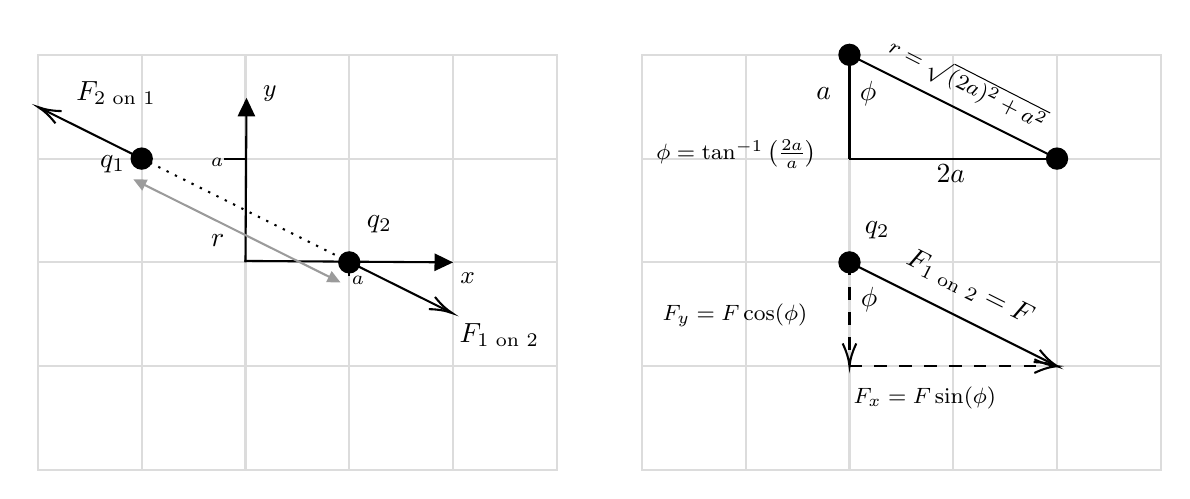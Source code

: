 

\tikzset{every picture/.style={line width=0.75pt}} %set default line width to 0.75pt        

\begin{tikzpicture}[x=0.75pt,y=0.75pt,yscale=-1,xscale=1]
%uncomment if require: \path (0,244); %set diagram left start at 0, and has height of 244

%Shape: Grid [id:dp2577101908265451] 
\draw  [draw opacity=0] (313.5,12) -- (563.5,12) -- (563.5,212) -- (313.5,212) -- cycle ; \draw  [color={rgb, 255:red, 220; green, 220; blue, 220 }  ,draw opacity=1 ] (363.5,12) -- (363.5,212)(413.5,12) -- (413.5,212)(463.5,12) -- (463.5,212)(513.5,12) -- (513.5,212) ; \draw  [color={rgb, 255:red, 220; green, 220; blue, 220 }  ,draw opacity=1 ] (313.5,62) -- (563.5,62)(313.5,112) -- (563.5,112)(313.5,162) -- (563.5,162) ; \draw  [color={rgb, 255:red, 220; green, 220; blue, 220 }  ,draw opacity=1 ] (313.5,12) -- (563.5,12) -- (563.5,212) -- (313.5,212) -- cycle ;
%Shape: Grid [id:dp10244472969798668] 
\draw  [draw opacity=0] (22.5,12) -- (272.5,12) -- (272.5,212) -- (22.5,212) -- cycle ; \draw  [color={rgb, 255:red, 220; green, 220; blue, 220 }  ,draw opacity=1 ] (72.5,12) -- (72.5,212)(122.5,12) -- (122.5,212)(172.5,12) -- (172.5,212)(222.5,12) -- (222.5,212) ; \draw  [color={rgb, 255:red, 220; green, 220; blue, 220 }  ,draw opacity=1 ] (22.5,62) -- (272.5,62)(22.5,112) -- (272.5,112)(22.5,162) -- (272.5,162) ; \draw  [color={rgb, 255:red, 220; green, 220; blue, 220 }  ,draw opacity=1 ] (22.5,12) -- (272.5,12) -- (272.5,212) -- (22.5,212) -- cycle ;
%Straight Lines [id:da9013664412764533] 
\draw    (122.5,112) -- (122.98,35.71) ;
\draw [shift={(123,32.71)}, rotate = 90.36] [fill={rgb, 255:red, 0; green, 0; blue, 0 }  ][line width=0.08]  [draw opacity=0] (8.93,-4.29) -- (0,0) -- (8.93,4.29) -- cycle    ;
%Straight Lines [id:da1656851577209575] 
\draw    (122,111.29) -- (219.5,111.98) ;
\draw [shift={(222.5,112)}, rotate = 180.41] [fill={rgb, 255:red, 0; green, 0; blue, 0 }  ][line width=0.08]  [draw opacity=0] (8.93,-4.29) -- (0,0) -- (8.93,4.29) -- cycle    ;
%Shape: Circle [id:dp8533312187758539] 
\draw  [fill={rgb, 255:red, 0; green, 0; blue, 0 }  ,fill opacity=1 ] (167.63,112) .. controls (167.63,109.31) and (169.81,107.13) .. (172.5,107.13) .. controls (175.19,107.13) and (177.37,109.31) .. (177.37,112) .. controls (177.37,114.69) and (175.19,116.87) .. (172.5,116.87) .. controls (169.81,116.87) and (167.63,114.69) .. (167.63,112) -- cycle ;
%Shape: Circle [id:dp39438946029884336] 
\draw  [fill={rgb, 255:red, 0; green, 0; blue, 0 }  ,fill opacity=1 ] (67.63,62) .. controls (67.63,59.31) and (69.81,57.13) .. (72.5,57.13) .. controls (75.19,57.13) and (77.37,59.31) .. (77.37,62) .. controls (77.37,64.69) and (75.19,66.87) .. (72.5,66.87) .. controls (69.81,66.87) and (67.63,64.69) .. (67.63,62) -- cycle ;
%Straight Lines [id:da136655403531857] 
\draw  [dash pattern={on 4.5pt off 4.5pt}]  (413.5,162) -- (511.5,162) ;
\draw [shift={(513.5,162)}, rotate = 180] [color={rgb, 255:red, 0; green, 0; blue, 0 }  ][line width=0.75]    (10.93,-3.29) .. controls (6.95,-1.4) and (3.31,-0.3) .. (0,0) .. controls (3.31,0.3) and (6.95,1.4) .. (10.93,3.29)   ;
%Straight Lines [id:da2779823546963278] 
\draw  [dash pattern={on 4.5pt off 4.5pt}]  (413.5,112) -- (413.5,160) ;
\draw [shift={(413.5,162)}, rotate = 270] [color={rgb, 255:red, 0; green, 0; blue, 0 }  ][line width=0.75]    (10.93,-3.29) .. controls (6.95,-1.4) and (3.31,-0.3) .. (0,0) .. controls (3.31,0.3) and (6.95,1.4) .. (10.93,3.29)   ;
%Straight Lines [id:da33332385892304917] 
\draw    (172.25,118.64) -- (172.25,111.64) ;
%Straight Lines [id:da6065360946678762] 
\draw    (112,62) -- (122.5,62) ;
%Straight Lines [id:da542890223172384] 
\draw  [dash pattern={on 0.84pt off 2.51pt}]  (72.5,62) -- (172.25,111.64) ;
%Straight Lines [id:da6108635132526137] 
\draw [color={rgb, 255:red, 155; green, 155; blue, 155 }  ,draw opacity=1 ]   (71.19,73.34) -- (165.56,120.31) ;
\draw [shift={(168.25,121.64)}, rotate = 206.46] [fill={rgb, 255:red, 155; green, 155; blue, 155 }  ,fill opacity=1 ][line width=0.08]  [draw opacity=0] (6.25,-3) -- (0,0) -- (6.25,3) -- cycle    ;
\draw [shift={(68.5,72)}, rotate = 26.46] [fill={rgb, 255:red, 155; green, 155; blue, 155 }  ,fill opacity=1 ][line width=0.08]  [draw opacity=0] (6.25,-3) -- (0,0) -- (6.25,3) -- cycle    ;
%Straight Lines [id:da9539646965792714] 
\draw    (72.5,62) -- (24.42,38.07) ;
\draw [shift={(22.63,37.18)}, rotate = 26.46] [color={rgb, 255:red, 0; green, 0; blue, 0 }  ][line width=0.75]    (10.93,-3.29) .. controls (6.95,-1.4) and (3.31,-0.3) .. (0,0) .. controls (3.31,0.3) and (6.95,1.4) .. (10.93,3.29)   ;
%Straight Lines [id:da776994428945994] 
\draw    (413.5,112) -- (511.71,161.11) ;
\draw [shift={(513.5,162)}, rotate = 206.57] [color={rgb, 255:red, 0; green, 0; blue, 0 }  ][line width=0.75]    (10.93,-3.29) .. controls (6.95,-1.4) and (3.31,-0.3) .. (0,0) .. controls (3.31,0.3) and (6.95,1.4) .. (10.93,3.29)   ;
%Shape: Circle [id:dp8888460180413373] 
\draw  [fill={rgb, 255:red, 0; green, 0; blue, 0 }  ,fill opacity=1 ] (408.63,112) .. controls (408.63,109.31) and (410.81,107.13) .. (413.5,107.13) .. controls (416.19,107.13) and (418.37,109.31) .. (418.37,112) .. controls (418.37,114.69) and (416.19,116.87) .. (413.5,116.87) .. controls (410.81,116.87) and (408.63,114.69) .. (408.63,112) -- cycle ;
%Straight Lines [id:da7357764957591346] 
\draw    (220.33,135.57) -- (172.25,111.64) ;
\draw [shift={(222.12,136.46)}, rotate = 206.46] [color={rgb, 255:red, 0; green, 0; blue, 0 }  ][line width=0.75]    (10.93,-3.29) .. controls (6.95,-1.4) and (3.31,-0.3) .. (0,0) .. controls (3.31,0.3) and (6.95,1.4) .. (10.93,3.29)   ;
%Straight Lines [id:da027494710334365458] 
\draw    (413.5,12) -- (513.5,62) ;
%Straight Lines [id:da8224881188306552] 
\draw    (413.5,12) -- (413.5,62) ;
%Straight Lines [id:da975774904850317] 
\draw    (413.5,62) -- (513.5,62) ;
%Shape: Circle [id:dp09274289663408197] 
\draw  [fill={rgb, 255:red, 0; green, 0; blue, 0 }  ,fill opacity=1 ] (408.63,12) .. controls (408.63,9.31) and (410.81,7.13) .. (413.5,7.13) .. controls (416.19,7.13) and (418.37,9.31) .. (418.37,12) .. controls (418.37,14.69) and (416.19,16.87) .. (413.5,16.87) .. controls (410.81,16.87) and (408.63,14.69) .. (408.63,12) -- cycle ;
%Shape: Circle [id:dp6717878666182211] 
\draw  [fill={rgb, 255:red, 0; green, 0; blue, 0 }  ,fill opacity=1 ] (508.63,62) .. controls (508.63,59.31) and (510.81,57.13) .. (513.5,57.13) .. controls (516.19,57.13) and (518.37,59.31) .. (518.37,62) .. controls (518.37,64.69) and (516.19,66.87) .. (513.5,66.87) .. controls (510.81,66.87) and (508.63,64.69) .. (508.63,62) -- cycle ;

% Text Node
\draw (129.5,25.4) node [anchor=north west][inner sep=0.75pt]  [font=\small]  {$y$};
% Text Node
\draw (224.5,115.4) node [anchor=north west][inner sep=0.75pt]  [font=\small]  {$x$};
% Text Node
\draw (224.12,139.86) node [anchor=north west][inner sep=0.75pt]    {$F_{\text{1 on 2}}$};
% Text Node
\draw (179.5,88) node [anchor=north west][inner sep=0.75pt]   [align=left] {$\displaystyle q_{2}$};
% Text Node
\draw (414,170.4) node [anchor=north west][inner sep=0.75pt]  [font=\footnotesize]  {$F_{x} =F\sin (\phi )$};
% Text Node
\draw (322,130.4) node [anchor=north west][inner sep=0.75pt]  [font=\footnotesize]  {$F_{y} =F\cos (\phi )$};
% Text Node
\draw (172.25,117.04) node [anchor=north west][inner sep=0.75pt]  [font=\scriptsize]  {$a$};
% Text Node
\draw (104.5,60.4) node [anchor=north west][inner sep=0.75pt]  [font=\scriptsize]  {$a$};
% Text Node
\draw (104.5,97) node [anchor=north west][inner sep=0.75pt]   [align=left] {$\displaystyle r$};
% Text Node
\draw (39.5,23.4) node [anchor=north west][inner sep=0.75pt]    {$F_{\text{2 on 1}}$};
% Text Node
\draw (51,59) node [anchor=north west][inner sep=0.75pt]   [align=left] {$\displaystyle q_{1}$};
% Text Node
\draw (419.37,91) node [anchor=north west][inner sep=0.75pt]   [align=left] {$\displaystyle q_{2}$};
% Text Node
\draw (443.76,102.48) node [anchor=north west][inner sep=0.75pt]  [rotate=-26.6]  {$F_{\text{1 on 2}} =F$};
% Text Node
\draw (454,63.4) node [anchor=north west][inner sep=0.75pt]    {$2a$};
% Text Node
\draw (396,26.4) node [anchor=north west][inner sep=0.75pt]    {$a$};
% Text Node
\draw (417,23.4) node [anchor=north west][inner sep=0.75pt]    {$\phi $};
% Text Node
\draw (417.5,122.27) node [anchor=north west][inner sep=0.75pt]    {$\phi $};
% Text Node
\draw (319,51.4) node [anchor=north west][inner sep=0.75pt]  [font=\footnotesize]  {$\phi =\tan^{-1}\left(\frac{2a}{a}\right)$};
% Text Node
\draw (435.69,-0.58) node [anchor=north west][inner sep=0.75pt]  [font=\footnotesize,rotate=-27.1]  {$r=\sqrt{( 2a)^{2} +a^{2}}$};


\end{tikzpicture}
